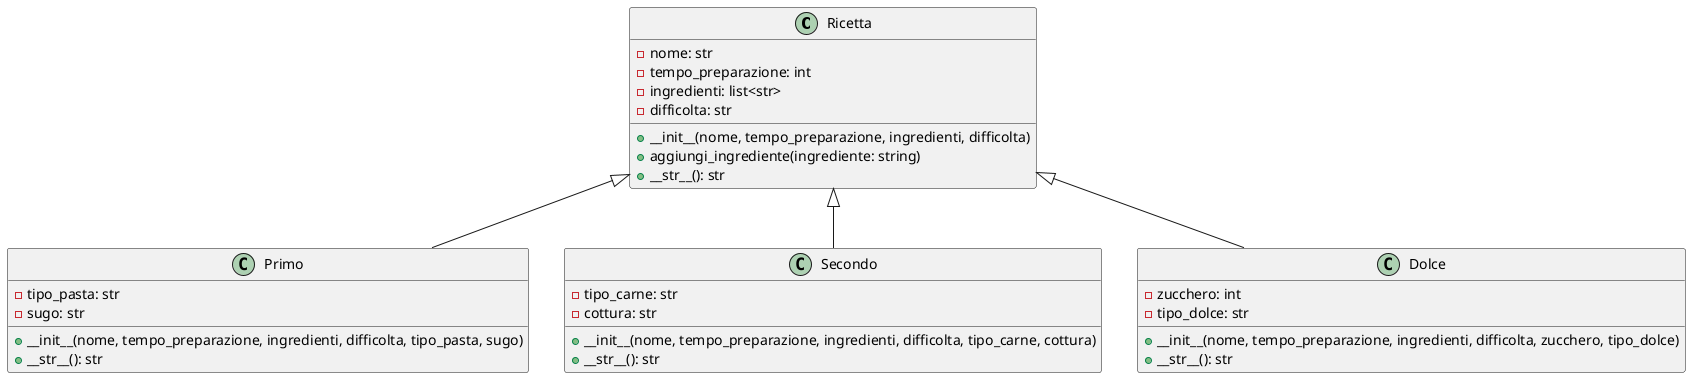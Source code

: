 @startuml cleme_11
class Ricetta {
  - nome: str
  - tempo_preparazione: int
  - ingredienti: list<str>
  - difficolta: str
  + __init__(nome, tempo_preparazione, ingredienti, difficolta)
  + aggiungi_ingrediente(ingrediente: string)
  + __str__(): str
}

class Primo {
  - tipo_pasta: str
  - sugo: str
  + __init__(nome, tempo_preparazione, ingredienti, difficolta, tipo_pasta, sugo)
  + __str__(): str
}

class Secondo {
  - tipo_carne: str
  - cottura: str
  + __init__(nome, tempo_preparazione, ingredienti, difficolta, tipo_carne, cottura)
  + __str__(): str
}

class Dolce {
  - zucchero: int
  - tipo_dolce: str
  + __init__(nome, tempo_preparazione, ingredienti, difficolta, zucchero, tipo_dolce)
  + __str__(): str
}

Ricetta <|-- Primo
Ricetta <|-- Secondo
Ricetta <|-- Dolce

@enduml